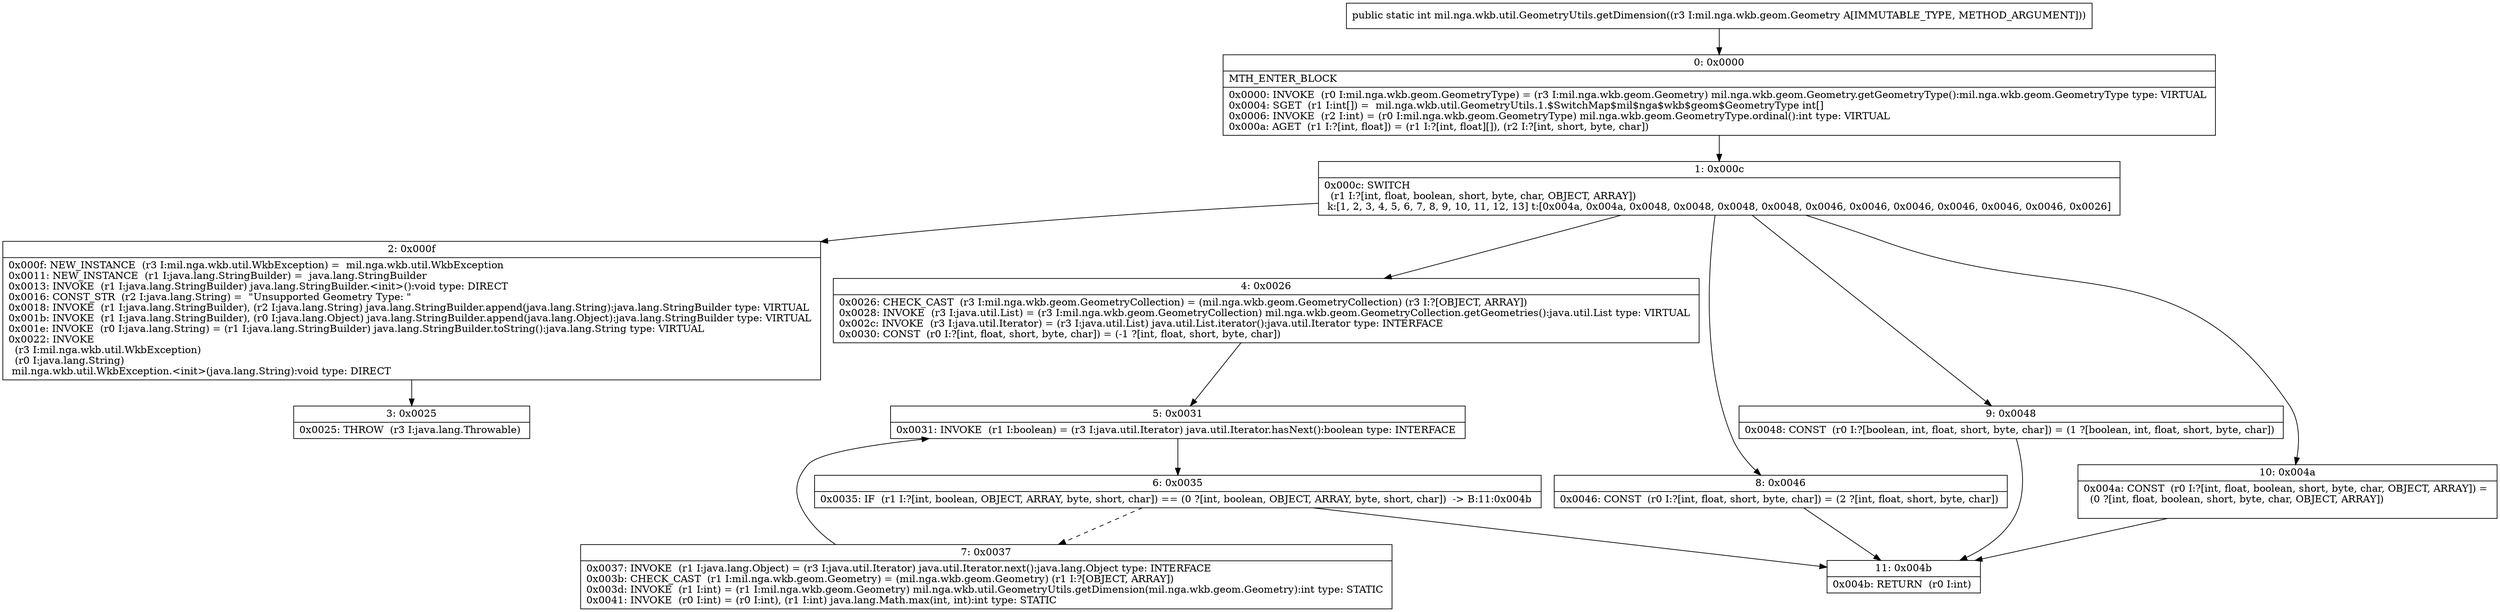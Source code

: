 digraph "CFG formil.nga.wkb.util.GeometryUtils.getDimension(Lmil\/nga\/wkb\/geom\/Geometry;)I" {
Node_0 [shape=record,label="{0\:\ 0x0000|MTH_ENTER_BLOCK\l|0x0000: INVOKE  (r0 I:mil.nga.wkb.geom.GeometryType) = (r3 I:mil.nga.wkb.geom.Geometry) mil.nga.wkb.geom.Geometry.getGeometryType():mil.nga.wkb.geom.GeometryType type: VIRTUAL \l0x0004: SGET  (r1 I:int[]) =  mil.nga.wkb.util.GeometryUtils.1.$SwitchMap$mil$nga$wkb$geom$GeometryType int[] \l0x0006: INVOKE  (r2 I:int) = (r0 I:mil.nga.wkb.geom.GeometryType) mil.nga.wkb.geom.GeometryType.ordinal():int type: VIRTUAL \l0x000a: AGET  (r1 I:?[int, float]) = (r1 I:?[int, float][]), (r2 I:?[int, short, byte, char]) \l}"];
Node_1 [shape=record,label="{1\:\ 0x000c|0x000c: SWITCH  \l  (r1 I:?[int, float, boolean, short, byte, char, OBJECT, ARRAY])\l k:[1, 2, 3, 4, 5, 6, 7, 8, 9, 10, 11, 12, 13] t:[0x004a, 0x004a, 0x0048, 0x0048, 0x0048, 0x0048, 0x0046, 0x0046, 0x0046, 0x0046, 0x0046, 0x0046, 0x0026] \l}"];
Node_2 [shape=record,label="{2\:\ 0x000f|0x000f: NEW_INSTANCE  (r3 I:mil.nga.wkb.util.WkbException) =  mil.nga.wkb.util.WkbException \l0x0011: NEW_INSTANCE  (r1 I:java.lang.StringBuilder) =  java.lang.StringBuilder \l0x0013: INVOKE  (r1 I:java.lang.StringBuilder) java.lang.StringBuilder.\<init\>():void type: DIRECT \l0x0016: CONST_STR  (r2 I:java.lang.String) =  \"Unsupported Geometry Type: \" \l0x0018: INVOKE  (r1 I:java.lang.StringBuilder), (r2 I:java.lang.String) java.lang.StringBuilder.append(java.lang.String):java.lang.StringBuilder type: VIRTUAL \l0x001b: INVOKE  (r1 I:java.lang.StringBuilder), (r0 I:java.lang.Object) java.lang.StringBuilder.append(java.lang.Object):java.lang.StringBuilder type: VIRTUAL \l0x001e: INVOKE  (r0 I:java.lang.String) = (r1 I:java.lang.StringBuilder) java.lang.StringBuilder.toString():java.lang.String type: VIRTUAL \l0x0022: INVOKE  \l  (r3 I:mil.nga.wkb.util.WkbException)\l  (r0 I:java.lang.String)\l mil.nga.wkb.util.WkbException.\<init\>(java.lang.String):void type: DIRECT \l}"];
Node_3 [shape=record,label="{3\:\ 0x0025|0x0025: THROW  (r3 I:java.lang.Throwable) \l}"];
Node_4 [shape=record,label="{4\:\ 0x0026|0x0026: CHECK_CAST  (r3 I:mil.nga.wkb.geom.GeometryCollection) = (mil.nga.wkb.geom.GeometryCollection) (r3 I:?[OBJECT, ARRAY]) \l0x0028: INVOKE  (r3 I:java.util.List) = (r3 I:mil.nga.wkb.geom.GeometryCollection) mil.nga.wkb.geom.GeometryCollection.getGeometries():java.util.List type: VIRTUAL \l0x002c: INVOKE  (r3 I:java.util.Iterator) = (r3 I:java.util.List) java.util.List.iterator():java.util.Iterator type: INTERFACE \l0x0030: CONST  (r0 I:?[int, float, short, byte, char]) = (\-1 ?[int, float, short, byte, char]) \l}"];
Node_5 [shape=record,label="{5\:\ 0x0031|0x0031: INVOKE  (r1 I:boolean) = (r3 I:java.util.Iterator) java.util.Iterator.hasNext():boolean type: INTERFACE \l}"];
Node_6 [shape=record,label="{6\:\ 0x0035|0x0035: IF  (r1 I:?[int, boolean, OBJECT, ARRAY, byte, short, char]) == (0 ?[int, boolean, OBJECT, ARRAY, byte, short, char])  \-\> B:11:0x004b \l}"];
Node_7 [shape=record,label="{7\:\ 0x0037|0x0037: INVOKE  (r1 I:java.lang.Object) = (r3 I:java.util.Iterator) java.util.Iterator.next():java.lang.Object type: INTERFACE \l0x003b: CHECK_CAST  (r1 I:mil.nga.wkb.geom.Geometry) = (mil.nga.wkb.geom.Geometry) (r1 I:?[OBJECT, ARRAY]) \l0x003d: INVOKE  (r1 I:int) = (r1 I:mil.nga.wkb.geom.Geometry) mil.nga.wkb.util.GeometryUtils.getDimension(mil.nga.wkb.geom.Geometry):int type: STATIC \l0x0041: INVOKE  (r0 I:int) = (r0 I:int), (r1 I:int) java.lang.Math.max(int, int):int type: STATIC \l}"];
Node_8 [shape=record,label="{8\:\ 0x0046|0x0046: CONST  (r0 I:?[int, float, short, byte, char]) = (2 ?[int, float, short, byte, char]) \l}"];
Node_9 [shape=record,label="{9\:\ 0x0048|0x0048: CONST  (r0 I:?[boolean, int, float, short, byte, char]) = (1 ?[boolean, int, float, short, byte, char]) \l}"];
Node_10 [shape=record,label="{10\:\ 0x004a|0x004a: CONST  (r0 I:?[int, float, boolean, short, byte, char, OBJECT, ARRAY]) = \l  (0 ?[int, float, boolean, short, byte, char, OBJECT, ARRAY])\l \l}"];
Node_11 [shape=record,label="{11\:\ 0x004b|0x004b: RETURN  (r0 I:int) \l}"];
MethodNode[shape=record,label="{public static int mil.nga.wkb.util.GeometryUtils.getDimension((r3 I:mil.nga.wkb.geom.Geometry A[IMMUTABLE_TYPE, METHOD_ARGUMENT])) }"];
MethodNode -> Node_0;
Node_0 -> Node_1;
Node_1 -> Node_2;
Node_1 -> Node_4;
Node_1 -> Node_8;
Node_1 -> Node_9;
Node_1 -> Node_10;
Node_2 -> Node_3;
Node_4 -> Node_5;
Node_5 -> Node_6;
Node_6 -> Node_7[style=dashed];
Node_6 -> Node_11;
Node_7 -> Node_5;
Node_8 -> Node_11;
Node_9 -> Node_11;
Node_10 -> Node_11;
}

